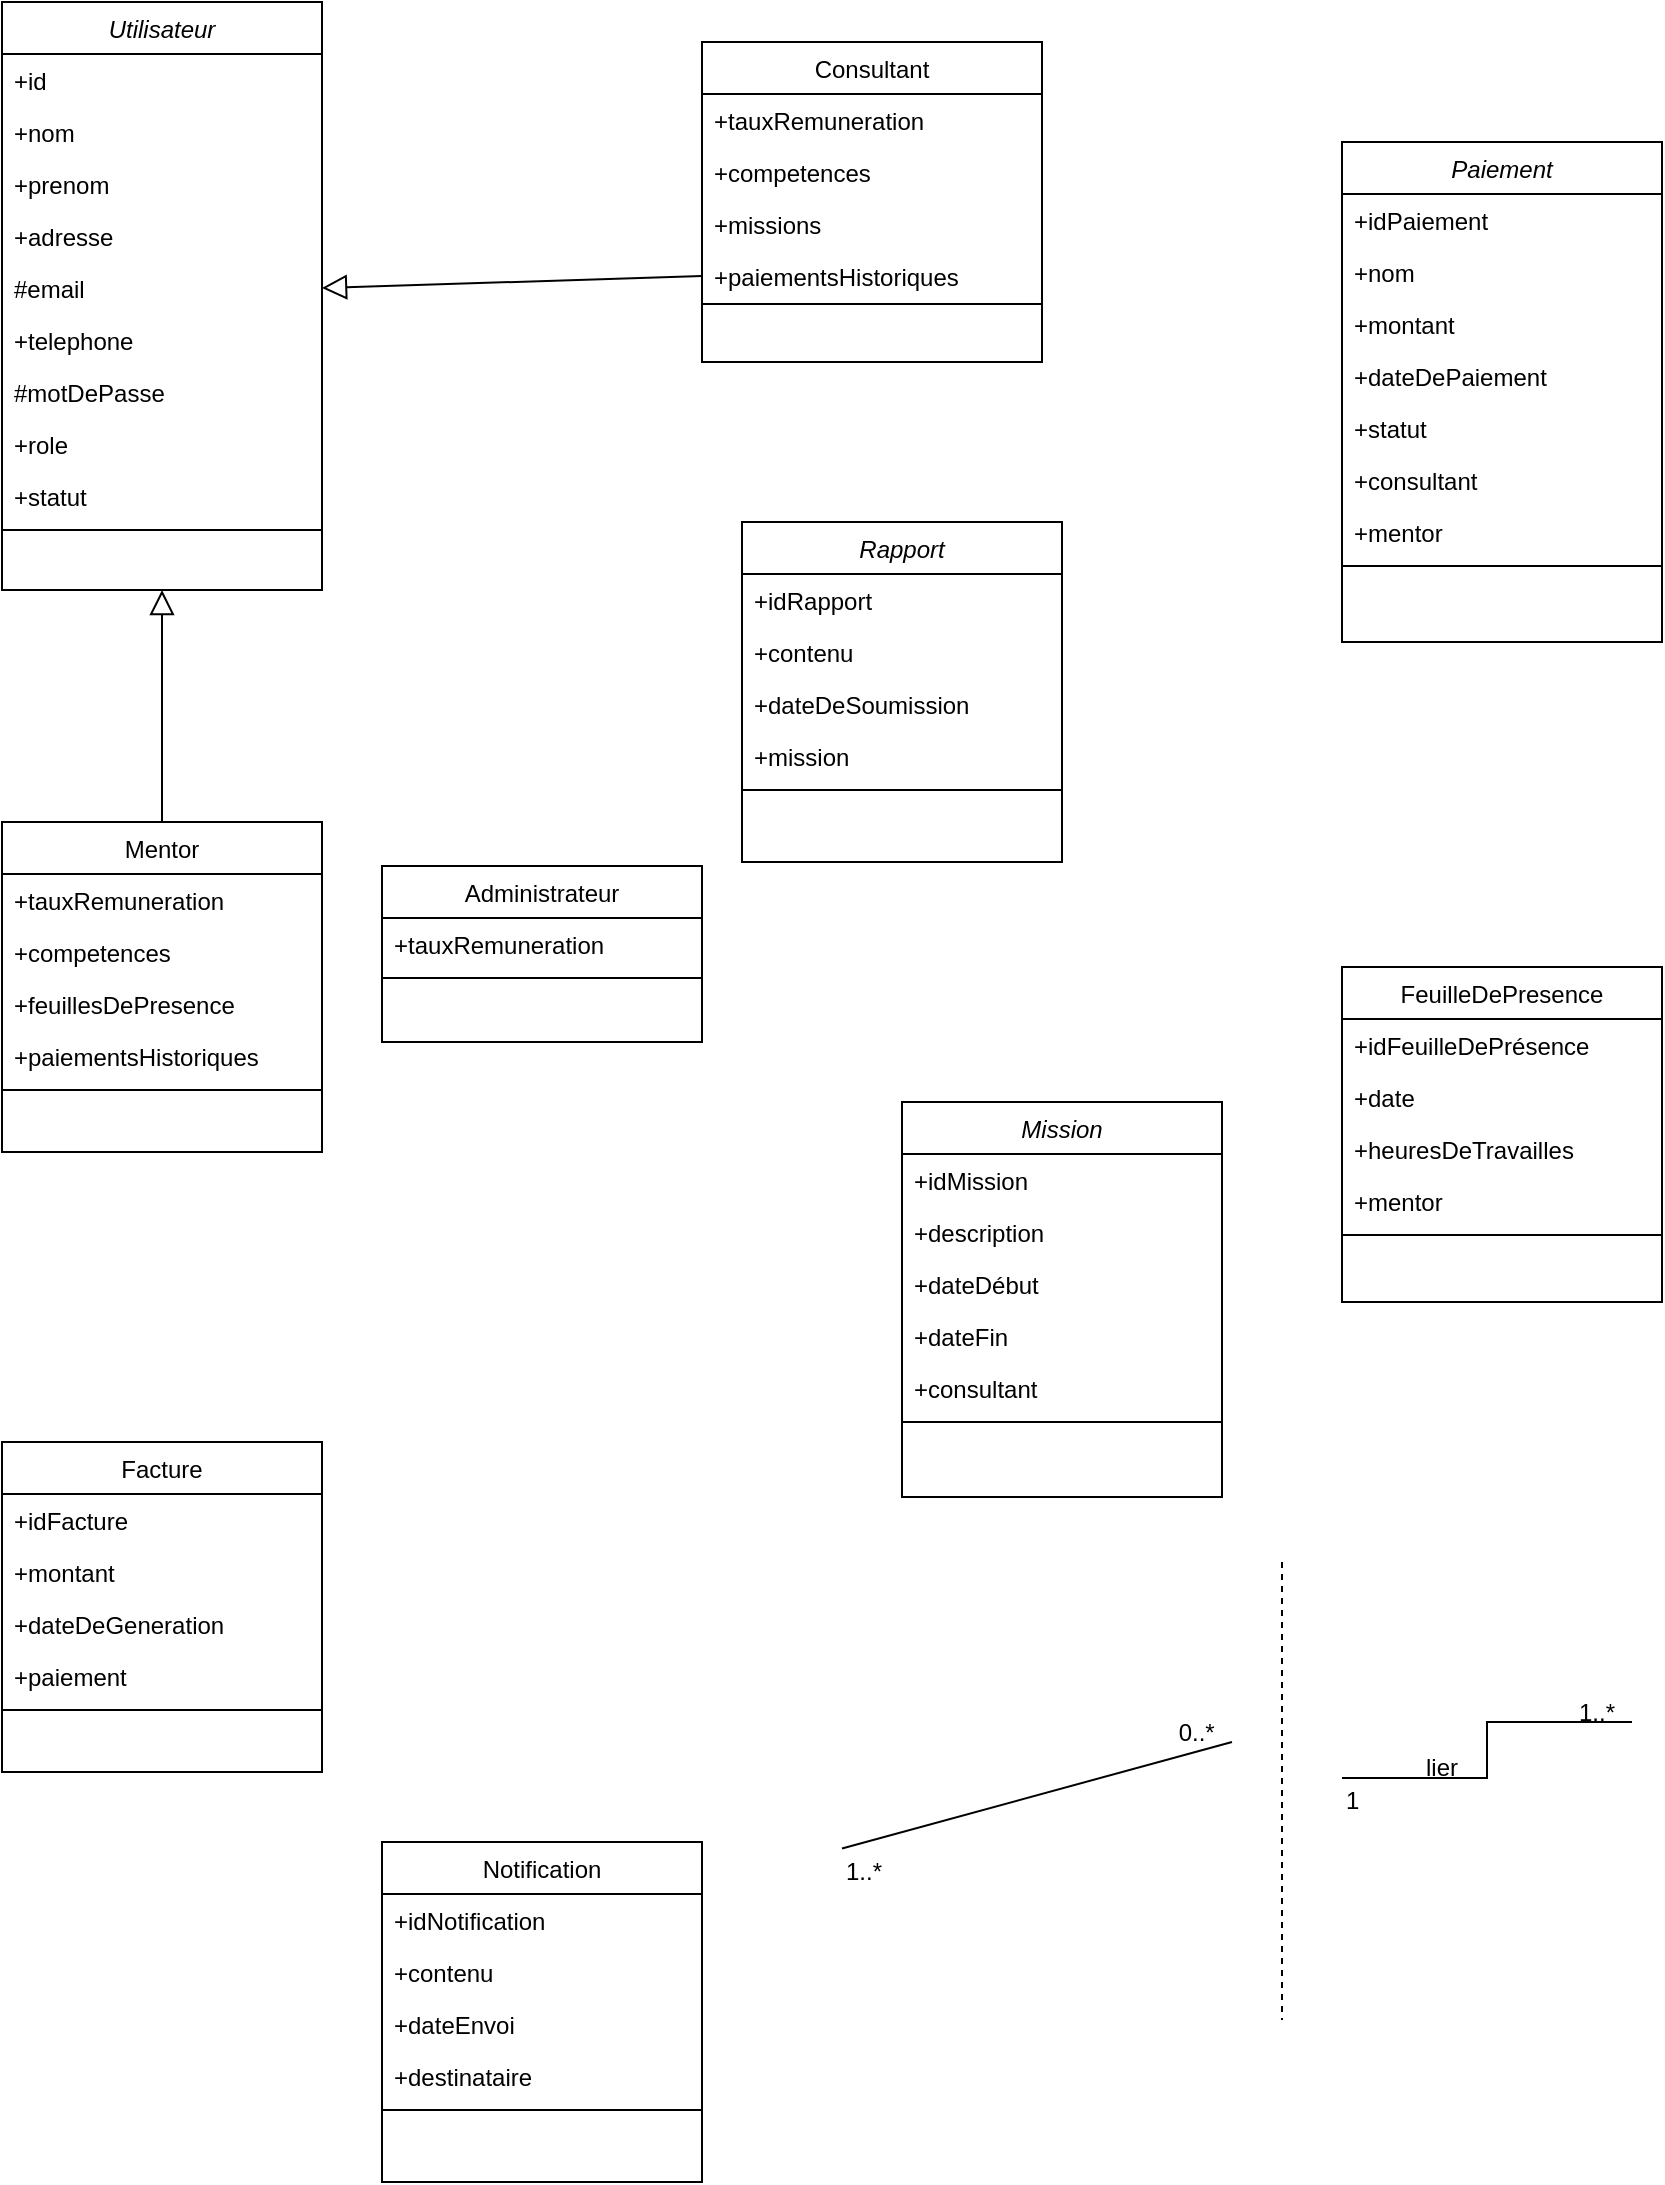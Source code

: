 <mxfile version="26.0.4">
  <diagram name="Page-1" id="Jy4KFuaH3A0uhuI50JyB">
    <mxGraphModel dx="1221" dy="607" grid="1" gridSize="10" guides="1" tooltips="1" connect="1" arrows="1" fold="1" page="1" pageScale="1" pageWidth="827" pageHeight="1169" math="0" shadow="0">
      <root>
        <mxCell id="0" />
        <mxCell id="1" parent="0" />
        <mxCell id="lzLeFFG510xNiskebCxe-2" value="Utilisateur" style="swimlane;fontStyle=2;align=center;verticalAlign=top;childLayout=stackLayout;horizontal=1;startSize=26;horizontalStack=0;resizeParent=1;resizeLast=0;collapsible=1;marginBottom=0;rounded=0;shadow=0;strokeWidth=1;" vertex="1" parent="1">
          <mxGeometry x="90" y="70" width="160" height="294" as="geometry">
            <mxRectangle x="230" y="140" width="160" height="26" as="alternateBounds" />
          </mxGeometry>
        </mxCell>
        <mxCell id="lzLeFFG510xNiskebCxe-3" value="+id" style="text;align=left;verticalAlign=top;spacingLeft=4;spacingRight=4;overflow=hidden;rotatable=0;points=[[0,0.5],[1,0.5]];portConstraint=eastwest;" vertex="1" parent="lzLeFFG510xNiskebCxe-2">
          <mxGeometry y="26" width="160" height="26" as="geometry" />
        </mxCell>
        <mxCell id="lzLeFFG510xNiskebCxe-4" value="+nom&#xa;" style="text;align=left;verticalAlign=top;spacingLeft=4;spacingRight=4;overflow=hidden;rotatable=0;points=[[0,0.5],[1,0.5]];portConstraint=eastwest;rounded=0;shadow=0;html=0;" vertex="1" parent="lzLeFFG510xNiskebCxe-2">
          <mxGeometry y="52" width="160" height="26" as="geometry" />
        </mxCell>
        <mxCell id="lzLeFFG510xNiskebCxe-5" value="+prenom" style="text;align=left;verticalAlign=top;spacingLeft=4;spacingRight=4;overflow=hidden;rotatable=0;points=[[0,0.5],[1,0.5]];portConstraint=eastwest;rounded=0;shadow=0;html=0;" vertex="1" parent="lzLeFFG510xNiskebCxe-2">
          <mxGeometry y="78" width="160" height="26" as="geometry" />
        </mxCell>
        <mxCell id="lzLeFFG510xNiskebCxe-6" value="+adresse" style="text;align=left;verticalAlign=top;spacingLeft=4;spacingRight=4;overflow=hidden;rotatable=0;points=[[0,0.5],[1,0.5]];portConstraint=eastwest;rounded=0;shadow=0;html=0;" vertex="1" parent="lzLeFFG510xNiskebCxe-2">
          <mxGeometry y="104" width="160" height="26" as="geometry" />
        </mxCell>
        <mxCell id="lzLeFFG510xNiskebCxe-7" value="#email" style="text;align=left;verticalAlign=top;spacingLeft=4;spacingRight=4;overflow=hidden;rotatable=0;points=[[0,0.5],[1,0.5]];portConstraint=eastwest;rounded=0;shadow=0;html=0;" vertex="1" parent="lzLeFFG510xNiskebCxe-2">
          <mxGeometry y="130" width="160" height="26" as="geometry" />
        </mxCell>
        <mxCell id="lzLeFFG510xNiskebCxe-8" value="+telephone" style="text;align=left;verticalAlign=top;spacingLeft=4;spacingRight=4;overflow=hidden;rotatable=0;points=[[0,0.5],[1,0.5]];portConstraint=eastwest;rounded=0;shadow=0;html=0;" vertex="1" parent="lzLeFFG510xNiskebCxe-2">
          <mxGeometry y="156" width="160" height="26" as="geometry" />
        </mxCell>
        <mxCell id="lzLeFFG510xNiskebCxe-9" value="#motDePasse" style="text;align=left;verticalAlign=top;spacingLeft=4;spacingRight=4;overflow=hidden;rotatable=0;points=[[0,0.5],[1,0.5]];portConstraint=eastwest;rounded=0;shadow=0;html=0;" vertex="1" parent="lzLeFFG510xNiskebCxe-2">
          <mxGeometry y="182" width="160" height="26" as="geometry" />
        </mxCell>
        <mxCell id="lzLeFFG510xNiskebCxe-10" value="+role" style="text;align=left;verticalAlign=top;spacingLeft=4;spacingRight=4;overflow=hidden;rotatable=0;points=[[0,0.5],[1,0.5]];portConstraint=eastwest;rounded=0;shadow=0;html=0;" vertex="1" parent="lzLeFFG510xNiskebCxe-2">
          <mxGeometry y="208" width="160" height="26" as="geometry" />
        </mxCell>
        <mxCell id="lzLeFFG510xNiskebCxe-11" value="+statut" style="text;align=left;verticalAlign=top;spacingLeft=4;spacingRight=4;overflow=hidden;rotatable=0;points=[[0,0.5],[1,0.5]];portConstraint=eastwest;rounded=0;shadow=0;html=0;" vertex="1" parent="lzLeFFG510xNiskebCxe-2">
          <mxGeometry y="234" width="160" height="26" as="geometry" />
        </mxCell>
        <mxCell id="lzLeFFG510xNiskebCxe-12" value="" style="line;html=1;strokeWidth=1;align=left;verticalAlign=middle;spacingTop=-1;spacingLeft=3;spacingRight=3;rotatable=0;labelPosition=right;points=[];portConstraint=eastwest;" vertex="1" parent="lzLeFFG510xNiskebCxe-2">
          <mxGeometry y="260" width="160" height="8" as="geometry" />
        </mxCell>
        <mxCell id="lzLeFFG510xNiskebCxe-13" value="Mentor" style="swimlane;fontStyle=0;align=center;verticalAlign=top;childLayout=stackLayout;horizontal=1;startSize=26;horizontalStack=0;resizeParent=1;resizeLast=0;collapsible=1;marginBottom=0;rounded=0;shadow=0;strokeWidth=1;" vertex="1" parent="1">
          <mxGeometry x="90" y="480" width="160" height="165" as="geometry">
            <mxRectangle x="550" y="140" width="160" height="26" as="alternateBounds" />
          </mxGeometry>
        </mxCell>
        <mxCell id="lzLeFFG510xNiskebCxe-14" value="+tauxRemuneration " style="text;align=left;verticalAlign=top;spacingLeft=4;spacingRight=4;overflow=hidden;rotatable=0;points=[[0,0.5],[1,0.5]];portConstraint=eastwest;" vertex="1" parent="lzLeFFG510xNiskebCxe-13">
          <mxGeometry y="26" width="160" height="26" as="geometry" />
        </mxCell>
        <mxCell id="lzLeFFG510xNiskebCxe-15" value="+competences " style="text;align=left;verticalAlign=top;spacingLeft=4;spacingRight=4;overflow=hidden;rotatable=0;points=[[0,0.5],[1,0.5]];portConstraint=eastwest;" vertex="1" parent="lzLeFFG510xNiskebCxe-13">
          <mxGeometry y="52" width="160" height="26" as="geometry" />
        </mxCell>
        <mxCell id="lzLeFFG510xNiskebCxe-16" value="+feuillesDePresence " style="text;align=left;verticalAlign=top;spacingLeft=4;spacingRight=4;overflow=hidden;rotatable=0;points=[[0,0.5],[1,0.5]];portConstraint=eastwest;" vertex="1" parent="lzLeFFG510xNiskebCxe-13">
          <mxGeometry y="78" width="160" height="26" as="geometry" />
        </mxCell>
        <mxCell id="lzLeFFG510xNiskebCxe-17" value="+paiementsHistoriques " style="text;align=left;verticalAlign=top;spacingLeft=4;spacingRight=4;overflow=hidden;rotatable=0;points=[[0,0.5],[1,0.5]];portConstraint=eastwest;" vertex="1" parent="lzLeFFG510xNiskebCxe-13">
          <mxGeometry y="104" width="160" height="26" as="geometry" />
        </mxCell>
        <mxCell id="lzLeFFG510xNiskebCxe-18" value="" style="line;html=1;strokeWidth=1;align=left;verticalAlign=middle;spacingTop=-1;spacingLeft=3;spacingRight=3;rotatable=0;labelPosition=right;points=[];portConstraint=eastwest;" vertex="1" parent="lzLeFFG510xNiskebCxe-13">
          <mxGeometry y="130" width="160" height="8" as="geometry" />
        </mxCell>
        <mxCell id="lzLeFFG510xNiskebCxe-19" value="Paiement" style="swimlane;fontStyle=2;align=center;verticalAlign=top;childLayout=stackLayout;horizontal=1;startSize=26;horizontalStack=0;resizeParent=1;resizeLast=0;collapsible=1;marginBottom=0;rounded=0;shadow=0;strokeWidth=1;" vertex="1" parent="1">
          <mxGeometry x="760" y="140" width="160" height="250" as="geometry">
            <mxRectangle x="230" y="140" width="160" height="26" as="alternateBounds" />
          </mxGeometry>
        </mxCell>
        <mxCell id="lzLeFFG510xNiskebCxe-20" value="+idPaiement" style="text;align=left;verticalAlign=top;spacingLeft=4;spacingRight=4;overflow=hidden;rotatable=0;points=[[0,0.5],[1,0.5]];portConstraint=eastwest;" vertex="1" parent="lzLeFFG510xNiskebCxe-19">
          <mxGeometry y="26" width="160" height="26" as="geometry" />
        </mxCell>
        <mxCell id="lzLeFFG510xNiskebCxe-21" value="+nom&#xa;" style="text;align=left;verticalAlign=top;spacingLeft=4;spacingRight=4;overflow=hidden;rotatable=0;points=[[0,0.5],[1,0.5]];portConstraint=eastwest;rounded=0;shadow=0;html=0;" vertex="1" parent="lzLeFFG510xNiskebCxe-19">
          <mxGeometry y="52" width="160" height="26" as="geometry" />
        </mxCell>
        <mxCell id="lzLeFFG510xNiskebCxe-22" value="+montant" style="text;align=left;verticalAlign=top;spacingLeft=4;spacingRight=4;overflow=hidden;rotatable=0;points=[[0,0.5],[1,0.5]];portConstraint=eastwest;rounded=0;shadow=0;html=0;" vertex="1" parent="lzLeFFG510xNiskebCxe-19">
          <mxGeometry y="78" width="160" height="26" as="geometry" />
        </mxCell>
        <mxCell id="lzLeFFG510xNiskebCxe-23" value="+dateDePaiement " style="text;align=left;verticalAlign=top;spacingLeft=4;spacingRight=4;overflow=hidden;rotatable=0;points=[[0,0.5],[1,0.5]];portConstraint=eastwest;rounded=0;shadow=0;html=0;" vertex="1" parent="lzLeFFG510xNiskebCxe-19">
          <mxGeometry y="104" width="160" height="26" as="geometry" />
        </mxCell>
        <mxCell id="lzLeFFG510xNiskebCxe-24" value="+statut" style="text;align=left;verticalAlign=top;spacingLeft=4;spacingRight=4;overflow=hidden;rotatable=0;points=[[0,0.5],[1,0.5]];portConstraint=eastwest;rounded=0;shadow=0;html=0;" vertex="1" parent="lzLeFFG510xNiskebCxe-19">
          <mxGeometry y="130" width="160" height="26" as="geometry" />
        </mxCell>
        <mxCell id="lzLeFFG510xNiskebCxe-25" value="+consultant " style="text;align=left;verticalAlign=top;spacingLeft=4;spacingRight=4;overflow=hidden;rotatable=0;points=[[0,0.5],[1,0.5]];portConstraint=eastwest;rounded=0;shadow=0;html=0;" vertex="1" parent="lzLeFFG510xNiskebCxe-19">
          <mxGeometry y="156" width="160" height="26" as="geometry" />
        </mxCell>
        <mxCell id="lzLeFFG510xNiskebCxe-26" value="+mentor" style="text;align=left;verticalAlign=top;spacingLeft=4;spacingRight=4;overflow=hidden;rotatable=0;points=[[0,0.5],[1,0.5]];portConstraint=eastwest;rounded=0;shadow=0;html=0;" vertex="1" parent="lzLeFFG510xNiskebCxe-19">
          <mxGeometry y="182" width="160" height="26" as="geometry" />
        </mxCell>
        <mxCell id="lzLeFFG510xNiskebCxe-27" value="" style="line;html=1;strokeWidth=1;align=left;verticalAlign=middle;spacingTop=-1;spacingLeft=3;spacingRight=3;rotatable=0;labelPosition=right;points=[];portConstraint=eastwest;" vertex="1" parent="lzLeFFG510xNiskebCxe-19">
          <mxGeometry y="208" width="160" height="8" as="geometry" />
        </mxCell>
        <mxCell id="lzLeFFG510xNiskebCxe-28" value="Mission" style="swimlane;fontStyle=2;align=center;verticalAlign=top;childLayout=stackLayout;horizontal=1;startSize=26;horizontalStack=0;resizeParent=1;resizeLast=0;collapsible=1;marginBottom=0;rounded=0;shadow=0;strokeWidth=1;" vertex="1" parent="1">
          <mxGeometry x="540" y="620" width="160" height="197.5" as="geometry">
            <mxRectangle x="230" y="140" width="160" height="26" as="alternateBounds" />
          </mxGeometry>
        </mxCell>
        <mxCell id="lzLeFFG510xNiskebCxe-29" value="+idMission" style="text;align=left;verticalAlign=top;spacingLeft=4;spacingRight=4;overflow=hidden;rotatable=0;points=[[0,0.5],[1,0.5]];portConstraint=eastwest;" vertex="1" parent="lzLeFFG510xNiskebCxe-28">
          <mxGeometry y="26" width="160" height="26" as="geometry" />
        </mxCell>
        <mxCell id="lzLeFFG510xNiskebCxe-30" value="+description" style="text;align=left;verticalAlign=top;spacingLeft=4;spacingRight=4;overflow=hidden;rotatable=0;points=[[0,0.5],[1,0.5]];portConstraint=eastwest;rounded=0;shadow=0;html=0;" vertex="1" parent="lzLeFFG510xNiskebCxe-28">
          <mxGeometry y="52" width="160" height="26" as="geometry" />
        </mxCell>
        <mxCell id="lzLeFFG510xNiskebCxe-31" value="+dateDébut " style="text;align=left;verticalAlign=top;spacingLeft=4;spacingRight=4;overflow=hidden;rotatable=0;points=[[0,0.5],[1,0.5]];portConstraint=eastwest;rounded=0;shadow=0;html=0;" vertex="1" parent="lzLeFFG510xNiskebCxe-28">
          <mxGeometry y="78" width="160" height="26" as="geometry" />
        </mxCell>
        <mxCell id="lzLeFFG510xNiskebCxe-32" value="+dateFin" style="text;align=left;verticalAlign=top;spacingLeft=4;spacingRight=4;overflow=hidden;rotatable=0;points=[[0,0.5],[1,0.5]];portConstraint=eastwest;rounded=0;shadow=0;html=0;" vertex="1" parent="lzLeFFG510xNiskebCxe-28">
          <mxGeometry y="104" width="160" height="26" as="geometry" />
        </mxCell>
        <mxCell id="lzLeFFG510xNiskebCxe-33" value="+consultant " style="text;align=left;verticalAlign=top;spacingLeft=4;spacingRight=4;overflow=hidden;rotatable=0;points=[[0,0.5],[1,0.5]];portConstraint=eastwest;rounded=0;shadow=0;html=0;" vertex="1" parent="lzLeFFG510xNiskebCxe-28">
          <mxGeometry y="130" width="160" height="26" as="geometry" />
        </mxCell>
        <mxCell id="lzLeFFG510xNiskebCxe-34" value="" style="line;html=1;strokeWidth=1;align=left;verticalAlign=middle;spacingTop=-1;spacingLeft=3;spacingRight=3;rotatable=0;labelPosition=right;points=[];portConstraint=eastwest;" vertex="1" parent="lzLeFFG510xNiskebCxe-28">
          <mxGeometry y="156" width="160" height="8" as="geometry" />
        </mxCell>
        <mxCell id="lzLeFFG510xNiskebCxe-35" value="Notification" style="swimlane;fontStyle=0;align=center;verticalAlign=top;childLayout=stackLayout;horizontal=1;startSize=26;horizontalStack=0;resizeParent=1;resizeLast=0;collapsible=1;marginBottom=0;rounded=0;shadow=0;strokeWidth=1;" vertex="1" parent="1">
          <mxGeometry x="280" y="990" width="160" height="170" as="geometry">
            <mxRectangle x="550" y="140" width="160" height="26" as="alternateBounds" />
          </mxGeometry>
        </mxCell>
        <mxCell id="lzLeFFG510xNiskebCxe-36" value="+idNotification" style="text;align=left;verticalAlign=top;spacingLeft=4;spacingRight=4;overflow=hidden;rotatable=0;points=[[0,0.5],[1,0.5]];portConstraint=eastwest;" vertex="1" parent="lzLeFFG510xNiskebCxe-35">
          <mxGeometry y="26" width="160" height="26" as="geometry" />
        </mxCell>
        <mxCell id="lzLeFFG510xNiskebCxe-37" value="+contenu" style="text;align=left;verticalAlign=top;spacingLeft=4;spacingRight=4;overflow=hidden;rotatable=0;points=[[0,0.5],[1,0.5]];portConstraint=eastwest;rounded=0;shadow=0;html=0;" vertex="1" parent="lzLeFFG510xNiskebCxe-35">
          <mxGeometry y="52" width="160" height="26" as="geometry" />
        </mxCell>
        <mxCell id="lzLeFFG510xNiskebCxe-38" value="+dateEnvoi " style="text;align=left;verticalAlign=top;spacingLeft=4;spacingRight=4;overflow=hidden;rotatable=0;points=[[0,0.5],[1,0.5]];portConstraint=eastwest;rounded=0;shadow=0;html=0;" vertex="1" parent="lzLeFFG510xNiskebCxe-35">
          <mxGeometry y="78" width="160" height="26" as="geometry" />
        </mxCell>
        <mxCell id="lzLeFFG510xNiskebCxe-39" value="+destinataire " style="text;align=left;verticalAlign=top;spacingLeft=4;spacingRight=4;overflow=hidden;rotatable=0;points=[[0,0.5],[1,0.5]];portConstraint=eastwest;rounded=0;shadow=0;html=0;" vertex="1" parent="lzLeFFG510xNiskebCxe-35">
          <mxGeometry y="104" width="160" height="26" as="geometry" />
        </mxCell>
        <mxCell id="lzLeFFG510xNiskebCxe-40" value="" style="line;html=1;strokeWidth=1;align=left;verticalAlign=middle;spacingTop=-1;spacingLeft=3;spacingRight=3;rotatable=0;labelPosition=right;points=[];portConstraint=eastwest;" vertex="1" parent="lzLeFFG510xNiskebCxe-35">
          <mxGeometry y="130" width="160" height="8" as="geometry" />
        </mxCell>
        <mxCell id="lzLeFFG510xNiskebCxe-41" value="FeuilleDePresence" style="swimlane;fontStyle=0;align=center;verticalAlign=top;childLayout=stackLayout;horizontal=1;startSize=26;horizontalStack=0;resizeParent=1;resizeLast=0;collapsible=1;marginBottom=0;rounded=0;shadow=0;strokeWidth=1;" vertex="1" parent="1">
          <mxGeometry x="760" y="552.5" width="160" height="167.5" as="geometry">
            <mxRectangle x="550" y="140" width="160" height="26" as="alternateBounds" />
          </mxGeometry>
        </mxCell>
        <mxCell id="lzLeFFG510xNiskebCxe-42" value="+idFeuilleDePrésence" style="text;align=left;verticalAlign=top;spacingLeft=4;spacingRight=4;overflow=hidden;rotatable=0;points=[[0,0.5],[1,0.5]];portConstraint=eastwest;" vertex="1" parent="lzLeFFG510xNiskebCxe-41">
          <mxGeometry y="26" width="160" height="26" as="geometry" />
        </mxCell>
        <mxCell id="lzLeFFG510xNiskebCxe-43" value="+date" style="text;align=left;verticalAlign=top;spacingLeft=4;spacingRight=4;overflow=hidden;rotatable=0;points=[[0,0.5],[1,0.5]];portConstraint=eastwest;rounded=0;shadow=0;html=0;" vertex="1" parent="lzLeFFG510xNiskebCxe-41">
          <mxGeometry y="52" width="160" height="26" as="geometry" />
        </mxCell>
        <mxCell id="lzLeFFG510xNiskebCxe-44" value="+heuresDeTravailles" style="text;align=left;verticalAlign=top;spacingLeft=4;spacingRight=4;overflow=hidden;rotatable=0;points=[[0,0.5],[1,0.5]];portConstraint=eastwest;rounded=0;shadow=0;html=0;" vertex="1" parent="lzLeFFG510xNiskebCxe-41">
          <mxGeometry y="78" width="160" height="26" as="geometry" />
        </mxCell>
        <mxCell id="lzLeFFG510xNiskebCxe-45" value="+mentor" style="text;align=left;verticalAlign=top;spacingLeft=4;spacingRight=4;overflow=hidden;rotatable=0;points=[[0,0.5],[1,0.5]];portConstraint=eastwest;rounded=0;shadow=0;html=0;" vertex="1" parent="lzLeFFG510xNiskebCxe-41">
          <mxGeometry y="104" width="160" height="26" as="geometry" />
        </mxCell>
        <mxCell id="lzLeFFG510xNiskebCxe-46" value="" style="line;html=1;strokeWidth=1;align=left;verticalAlign=middle;spacingTop=-1;spacingLeft=3;spacingRight=3;rotatable=0;labelPosition=right;points=[];portConstraint=eastwest;" vertex="1" parent="lzLeFFG510xNiskebCxe-41">
          <mxGeometry y="130" width="160" height="8" as="geometry" />
        </mxCell>
        <mxCell id="lzLeFFG510xNiskebCxe-47" value="" style="endArrow=block;endSize=10;endFill=0;shadow=0;strokeWidth=1;rounded=0;elbow=vertical;exitX=0.5;exitY=0;exitDx=0;exitDy=0;entryX=0.5;entryY=1;entryDx=0;entryDy=0;" edge="1" parent="1" source="lzLeFFG510xNiskebCxe-13" target="lzLeFFG510xNiskebCxe-2">
          <mxGeometry width="160" relative="1" as="geometry">
            <mxPoint x="300" y="550" as="sourcePoint" />
            <mxPoint x="300" y="480" as="targetPoint" />
          </mxGeometry>
        </mxCell>
        <mxCell id="lzLeFFG510xNiskebCxe-48" value="" style="endArrow=block;endSize=10;endFill=0;shadow=0;strokeWidth=1;rounded=0;elbow=vertical;entryX=1;entryY=0.5;entryDx=0;entryDy=0;exitX=0;exitY=0.5;exitDx=0;exitDy=0;" edge="1" parent="1" target="lzLeFFG510xNiskebCxe-7" source="lzLeFFG510xNiskebCxe-61">
          <mxGeometry width="160" relative="1" as="geometry">
            <mxPoint x="450" y="249" as="sourcePoint" />
            <mxPoint x="390" y="290" as="targetPoint" />
          </mxGeometry>
        </mxCell>
        <mxCell id="lzLeFFG510xNiskebCxe-49" value="" style="endArrow=none;shadow=0;strokeWidth=1;rounded=0;endFill=0;exitX=1;exitY=0.5;exitDx=0;exitDy=0;entryX=0;entryY=0.5;entryDx=0;entryDy=0;edgeStyle=elbowEdgeStyle;" edge="1" parent="1">
          <mxGeometry x="0.5" y="41" relative="1" as="geometry">
            <mxPoint x="760" y="958" as="sourcePoint" />
            <mxPoint x="905" y="930" as="targetPoint" />
            <mxPoint x="-40" y="32" as="offset" />
          </mxGeometry>
        </mxCell>
        <mxCell id="lzLeFFG510xNiskebCxe-50" value="1" style="resizable=0;align=left;verticalAlign=bottom;labelBackgroundColor=none;fontSize=12;" connectable="0" vertex="1" parent="lzLeFFG510xNiskebCxe-49">
          <mxGeometry x="-1" relative="1" as="geometry">
            <mxPoint y="20" as="offset" />
          </mxGeometry>
        </mxCell>
        <mxCell id="lzLeFFG510xNiskebCxe-51" value="1..*" style="resizable=0;align=right;verticalAlign=bottom;labelBackgroundColor=none;fontSize=12;" connectable="0" vertex="1" parent="lzLeFFG510xNiskebCxe-49">
          <mxGeometry x="1" relative="1" as="geometry">
            <mxPoint x="-7" y="4" as="offset" />
          </mxGeometry>
        </mxCell>
        <mxCell id="lzLeFFG510xNiskebCxe-52" value="&lt;font style=&quot;vertical-align: inherit;&quot;&gt;&lt;font style=&quot;vertical-align: inherit;&quot;&gt;lier&lt;/font&gt;&lt;/font&gt;" style="text;html=1;align=center;verticalAlign=middle;whiteSpace=wrap;rounded=0;" vertex="1" parent="1">
          <mxGeometry x="785" y="942.5" width="50" height="20" as="geometry" />
        </mxCell>
        <mxCell id="lzLeFFG510xNiskebCxe-53" value="" style="endArrow=none;shadow=0;strokeWidth=1;rounded=0;endFill=0;entryX=0;entryY=0.5;entryDx=0;entryDy=0;exitX=1;exitY=0.75;exitDx=0;exitDy=0;" edge="1" parent="1">
          <mxGeometry x="0.5" y="41" relative="1" as="geometry">
            <mxPoint x="510" y="993.25" as="sourcePoint" />
            <mxPoint x="705" y="940" as="targetPoint" />
            <mxPoint x="-40" y="32" as="offset" />
          </mxGeometry>
        </mxCell>
        <mxCell id="lzLeFFG510xNiskebCxe-54" value="1..*" style="resizable=0;align=left;verticalAlign=bottom;labelBackgroundColor=none;fontSize=12;" connectable="0" vertex="1" parent="lzLeFFG510xNiskebCxe-53">
          <mxGeometry x="-1" relative="1" as="geometry">
            <mxPoint y="20" as="offset" />
          </mxGeometry>
        </mxCell>
        <mxCell id="lzLeFFG510xNiskebCxe-55" value="0..*" style="resizable=0;align=right;verticalAlign=bottom;labelBackgroundColor=none;fontSize=12;" connectable="0" vertex="1" parent="lzLeFFG510xNiskebCxe-53">
          <mxGeometry x="1" relative="1" as="geometry">
            <mxPoint x="-7" y="4" as="offset" />
          </mxGeometry>
        </mxCell>
        <mxCell id="lzLeFFG510xNiskebCxe-56" value="" style="endArrow=none;shadow=0;strokeWidth=1;rounded=0;endFill=0;entryX=0.5;entryY=0;entryDx=0;entryDy=0;dashed=1;" edge="1" parent="1">
          <mxGeometry x="0.5" y="41" relative="1" as="geometry">
            <mxPoint x="730" y="850" as="sourcePoint" />
            <mxPoint x="730" y="1079" as="targetPoint" />
            <mxPoint x="-40" y="32" as="offset" />
          </mxGeometry>
        </mxCell>
        <mxCell id="lzLeFFG510xNiskebCxe-57" value="Consultant" style="swimlane;fontStyle=0;align=center;verticalAlign=top;childLayout=stackLayout;horizontal=1;startSize=26;horizontalStack=0;resizeParent=1;resizeLast=0;collapsible=1;marginBottom=0;rounded=0;shadow=0;strokeWidth=1;" vertex="1" parent="1">
          <mxGeometry x="440" y="90" width="170" height="160" as="geometry">
            <mxRectangle x="550" y="140" width="160" height="26" as="alternateBounds" />
          </mxGeometry>
        </mxCell>
        <mxCell id="lzLeFFG510xNiskebCxe-58" value="+tauxRemuneration " style="text;align=left;verticalAlign=top;spacingLeft=4;spacingRight=4;overflow=hidden;rotatable=0;points=[[0,0.5],[1,0.5]];portConstraint=eastwest;" vertex="1" parent="lzLeFFG510xNiskebCxe-57">
          <mxGeometry y="26" width="170" height="26" as="geometry" />
        </mxCell>
        <mxCell id="lzLeFFG510xNiskebCxe-59" value="+competences " style="text;align=left;verticalAlign=top;spacingLeft=4;spacingRight=4;overflow=hidden;rotatable=0;points=[[0,0.5],[1,0.5]];portConstraint=eastwest;" vertex="1" parent="lzLeFFG510xNiskebCxe-57">
          <mxGeometry y="52" width="170" height="26" as="geometry" />
        </mxCell>
        <mxCell id="lzLeFFG510xNiskebCxe-60" value="+missions " style="text;align=left;verticalAlign=top;spacingLeft=4;spacingRight=4;overflow=hidden;rotatable=0;points=[[0,0.5],[1,0.5]];portConstraint=eastwest;" vertex="1" parent="lzLeFFG510xNiskebCxe-57">
          <mxGeometry y="78" width="170" height="26" as="geometry" />
        </mxCell>
        <mxCell id="lzLeFFG510xNiskebCxe-61" value="+paiementsHistoriques " style="text;align=left;verticalAlign=top;spacingLeft=4;spacingRight=4;overflow=hidden;rotatable=0;points=[[0,0.5],[1,0.5]];portConstraint=eastwest;rounded=0;shadow=0;html=0;" vertex="1" parent="lzLeFFG510xNiskebCxe-57">
          <mxGeometry y="104" width="170" height="26" as="geometry" />
        </mxCell>
        <mxCell id="lzLeFFG510xNiskebCxe-62" value="" style="line;html=1;strokeWidth=1;align=left;verticalAlign=middle;spacingTop=-1;spacingLeft=3;spacingRight=3;rotatable=0;labelPosition=right;points=[];portConstraint=eastwest;" vertex="1" parent="lzLeFFG510xNiskebCxe-57">
          <mxGeometry y="130" width="170" height="2" as="geometry" />
        </mxCell>
        <mxCell id="lzLeFFG510xNiskebCxe-63" value="Rapport" style="swimlane;fontStyle=2;align=center;verticalAlign=top;childLayout=stackLayout;horizontal=1;startSize=26;horizontalStack=0;resizeParent=1;resizeLast=0;collapsible=1;marginBottom=0;rounded=0;shadow=0;strokeWidth=1;" vertex="1" parent="1">
          <mxGeometry x="460" y="330" width="160" height="170" as="geometry">
            <mxRectangle x="230" y="140" width="160" height="26" as="alternateBounds" />
          </mxGeometry>
        </mxCell>
        <mxCell id="lzLeFFG510xNiskebCxe-64" value="+idRapport" style="text;align=left;verticalAlign=top;spacingLeft=4;spacingRight=4;overflow=hidden;rotatable=0;points=[[0,0.5],[1,0.5]];portConstraint=eastwest;" vertex="1" parent="lzLeFFG510xNiskebCxe-63">
          <mxGeometry y="26" width="160" height="26" as="geometry" />
        </mxCell>
        <mxCell id="lzLeFFG510xNiskebCxe-65" value="+contenu" style="text;align=left;verticalAlign=top;spacingLeft=4;spacingRight=4;overflow=hidden;rotatable=0;points=[[0,0.5],[1,0.5]];portConstraint=eastwest;rounded=0;shadow=0;html=0;" vertex="1" parent="lzLeFFG510xNiskebCxe-63">
          <mxGeometry y="52" width="160" height="26" as="geometry" />
        </mxCell>
        <mxCell id="lzLeFFG510xNiskebCxe-66" value="+dateDeSoumission " style="text;align=left;verticalAlign=top;spacingLeft=4;spacingRight=4;overflow=hidden;rotatable=0;points=[[0,0.5],[1,0.5]];portConstraint=eastwest;rounded=0;shadow=0;html=0;" vertex="1" parent="lzLeFFG510xNiskebCxe-63">
          <mxGeometry y="78" width="160" height="26" as="geometry" />
        </mxCell>
        <mxCell id="lzLeFFG510xNiskebCxe-67" value="+mission" style="text;align=left;verticalAlign=top;spacingLeft=4;spacingRight=4;overflow=hidden;rotatable=0;points=[[0,0.5],[1,0.5]];portConstraint=eastwest;rounded=0;shadow=0;html=0;" vertex="1" parent="lzLeFFG510xNiskebCxe-63">
          <mxGeometry y="104" width="160" height="26" as="geometry" />
        </mxCell>
        <mxCell id="lzLeFFG510xNiskebCxe-68" value="" style="line;html=1;strokeWidth=1;align=left;verticalAlign=middle;spacingTop=-1;spacingLeft=3;spacingRight=3;rotatable=0;labelPosition=right;points=[];portConstraint=eastwest;" vertex="1" parent="lzLeFFG510xNiskebCxe-63">
          <mxGeometry y="130" width="160" height="8" as="geometry" />
        </mxCell>
        <mxCell id="lzLeFFG510xNiskebCxe-69" value="Facture" style="swimlane;fontStyle=0;align=center;verticalAlign=top;childLayout=stackLayout;horizontal=1;startSize=26;horizontalStack=0;resizeParent=1;resizeLast=0;collapsible=1;marginBottom=0;rounded=0;shadow=0;strokeWidth=1;" vertex="1" parent="1">
          <mxGeometry x="90" y="790" width="160" height="165" as="geometry">
            <mxRectangle x="550" y="140" width="160" height="26" as="alternateBounds" />
          </mxGeometry>
        </mxCell>
        <mxCell id="lzLeFFG510xNiskebCxe-70" value="+idFacture" style="text;align=left;verticalAlign=top;spacingLeft=4;spacingRight=4;overflow=hidden;rotatable=0;points=[[0,0.5],[1,0.5]];portConstraint=eastwest;" vertex="1" parent="lzLeFFG510xNiskebCxe-69">
          <mxGeometry y="26" width="160" height="26" as="geometry" />
        </mxCell>
        <mxCell id="lzLeFFG510xNiskebCxe-71" value="+montant" style="text;align=left;verticalAlign=top;spacingLeft=4;spacingRight=4;overflow=hidden;rotatable=0;points=[[0,0.5],[1,0.5]];portConstraint=eastwest;" vertex="1" parent="lzLeFFG510xNiskebCxe-69">
          <mxGeometry y="52" width="160" height="26" as="geometry" />
        </mxCell>
        <mxCell id="lzLeFFG510xNiskebCxe-72" value="+dateDeGeneration " style="text;align=left;verticalAlign=top;spacingLeft=4;spacingRight=4;overflow=hidden;rotatable=0;points=[[0,0.5],[1,0.5]];portConstraint=eastwest;" vertex="1" parent="lzLeFFG510xNiskebCxe-69">
          <mxGeometry y="78" width="160" height="26" as="geometry" />
        </mxCell>
        <mxCell id="lzLeFFG510xNiskebCxe-73" value="+paiement " style="text;align=left;verticalAlign=top;spacingLeft=4;spacingRight=4;overflow=hidden;rotatable=0;points=[[0,0.5],[1,0.5]];portConstraint=eastwest;" vertex="1" parent="lzLeFFG510xNiskebCxe-69">
          <mxGeometry y="104" width="160" height="26" as="geometry" />
        </mxCell>
        <mxCell id="lzLeFFG510xNiskebCxe-74" value="" style="line;html=1;strokeWidth=1;align=left;verticalAlign=middle;spacingTop=-1;spacingLeft=3;spacingRight=3;rotatable=0;labelPosition=right;points=[];portConstraint=eastwest;" vertex="1" parent="lzLeFFG510xNiskebCxe-69">
          <mxGeometry y="130" width="160" height="8" as="geometry" />
        </mxCell>
        <mxCell id="lzLeFFG510xNiskebCxe-75" value="Administrateur" style="swimlane;fontStyle=0;align=center;verticalAlign=top;childLayout=stackLayout;horizontal=1;startSize=26;horizontalStack=0;resizeParent=1;resizeLast=0;collapsible=1;marginBottom=0;rounded=0;shadow=0;strokeWidth=1;" vertex="1" parent="1">
          <mxGeometry x="280" y="502" width="160" height="88" as="geometry">
            <mxRectangle x="550" y="140" width="160" height="26" as="alternateBounds" />
          </mxGeometry>
        </mxCell>
        <mxCell id="lzLeFFG510xNiskebCxe-76" value="+tauxRemuneration " style="text;align=left;verticalAlign=top;spacingLeft=4;spacingRight=4;overflow=hidden;rotatable=0;points=[[0,0.5],[1,0.5]];portConstraint=eastwest;" vertex="1" parent="lzLeFFG510xNiskebCxe-75">
          <mxGeometry y="26" width="160" height="26" as="geometry" />
        </mxCell>
        <mxCell id="lzLeFFG510xNiskebCxe-77" value="" style="line;html=1;strokeWidth=1;align=left;verticalAlign=middle;spacingTop=-1;spacingLeft=3;spacingRight=3;rotatable=0;labelPosition=right;points=[];portConstraint=eastwest;" vertex="1" parent="lzLeFFG510xNiskebCxe-75">
          <mxGeometry y="52" width="160" height="8" as="geometry" />
        </mxCell>
      </root>
    </mxGraphModel>
  </diagram>
</mxfile>
